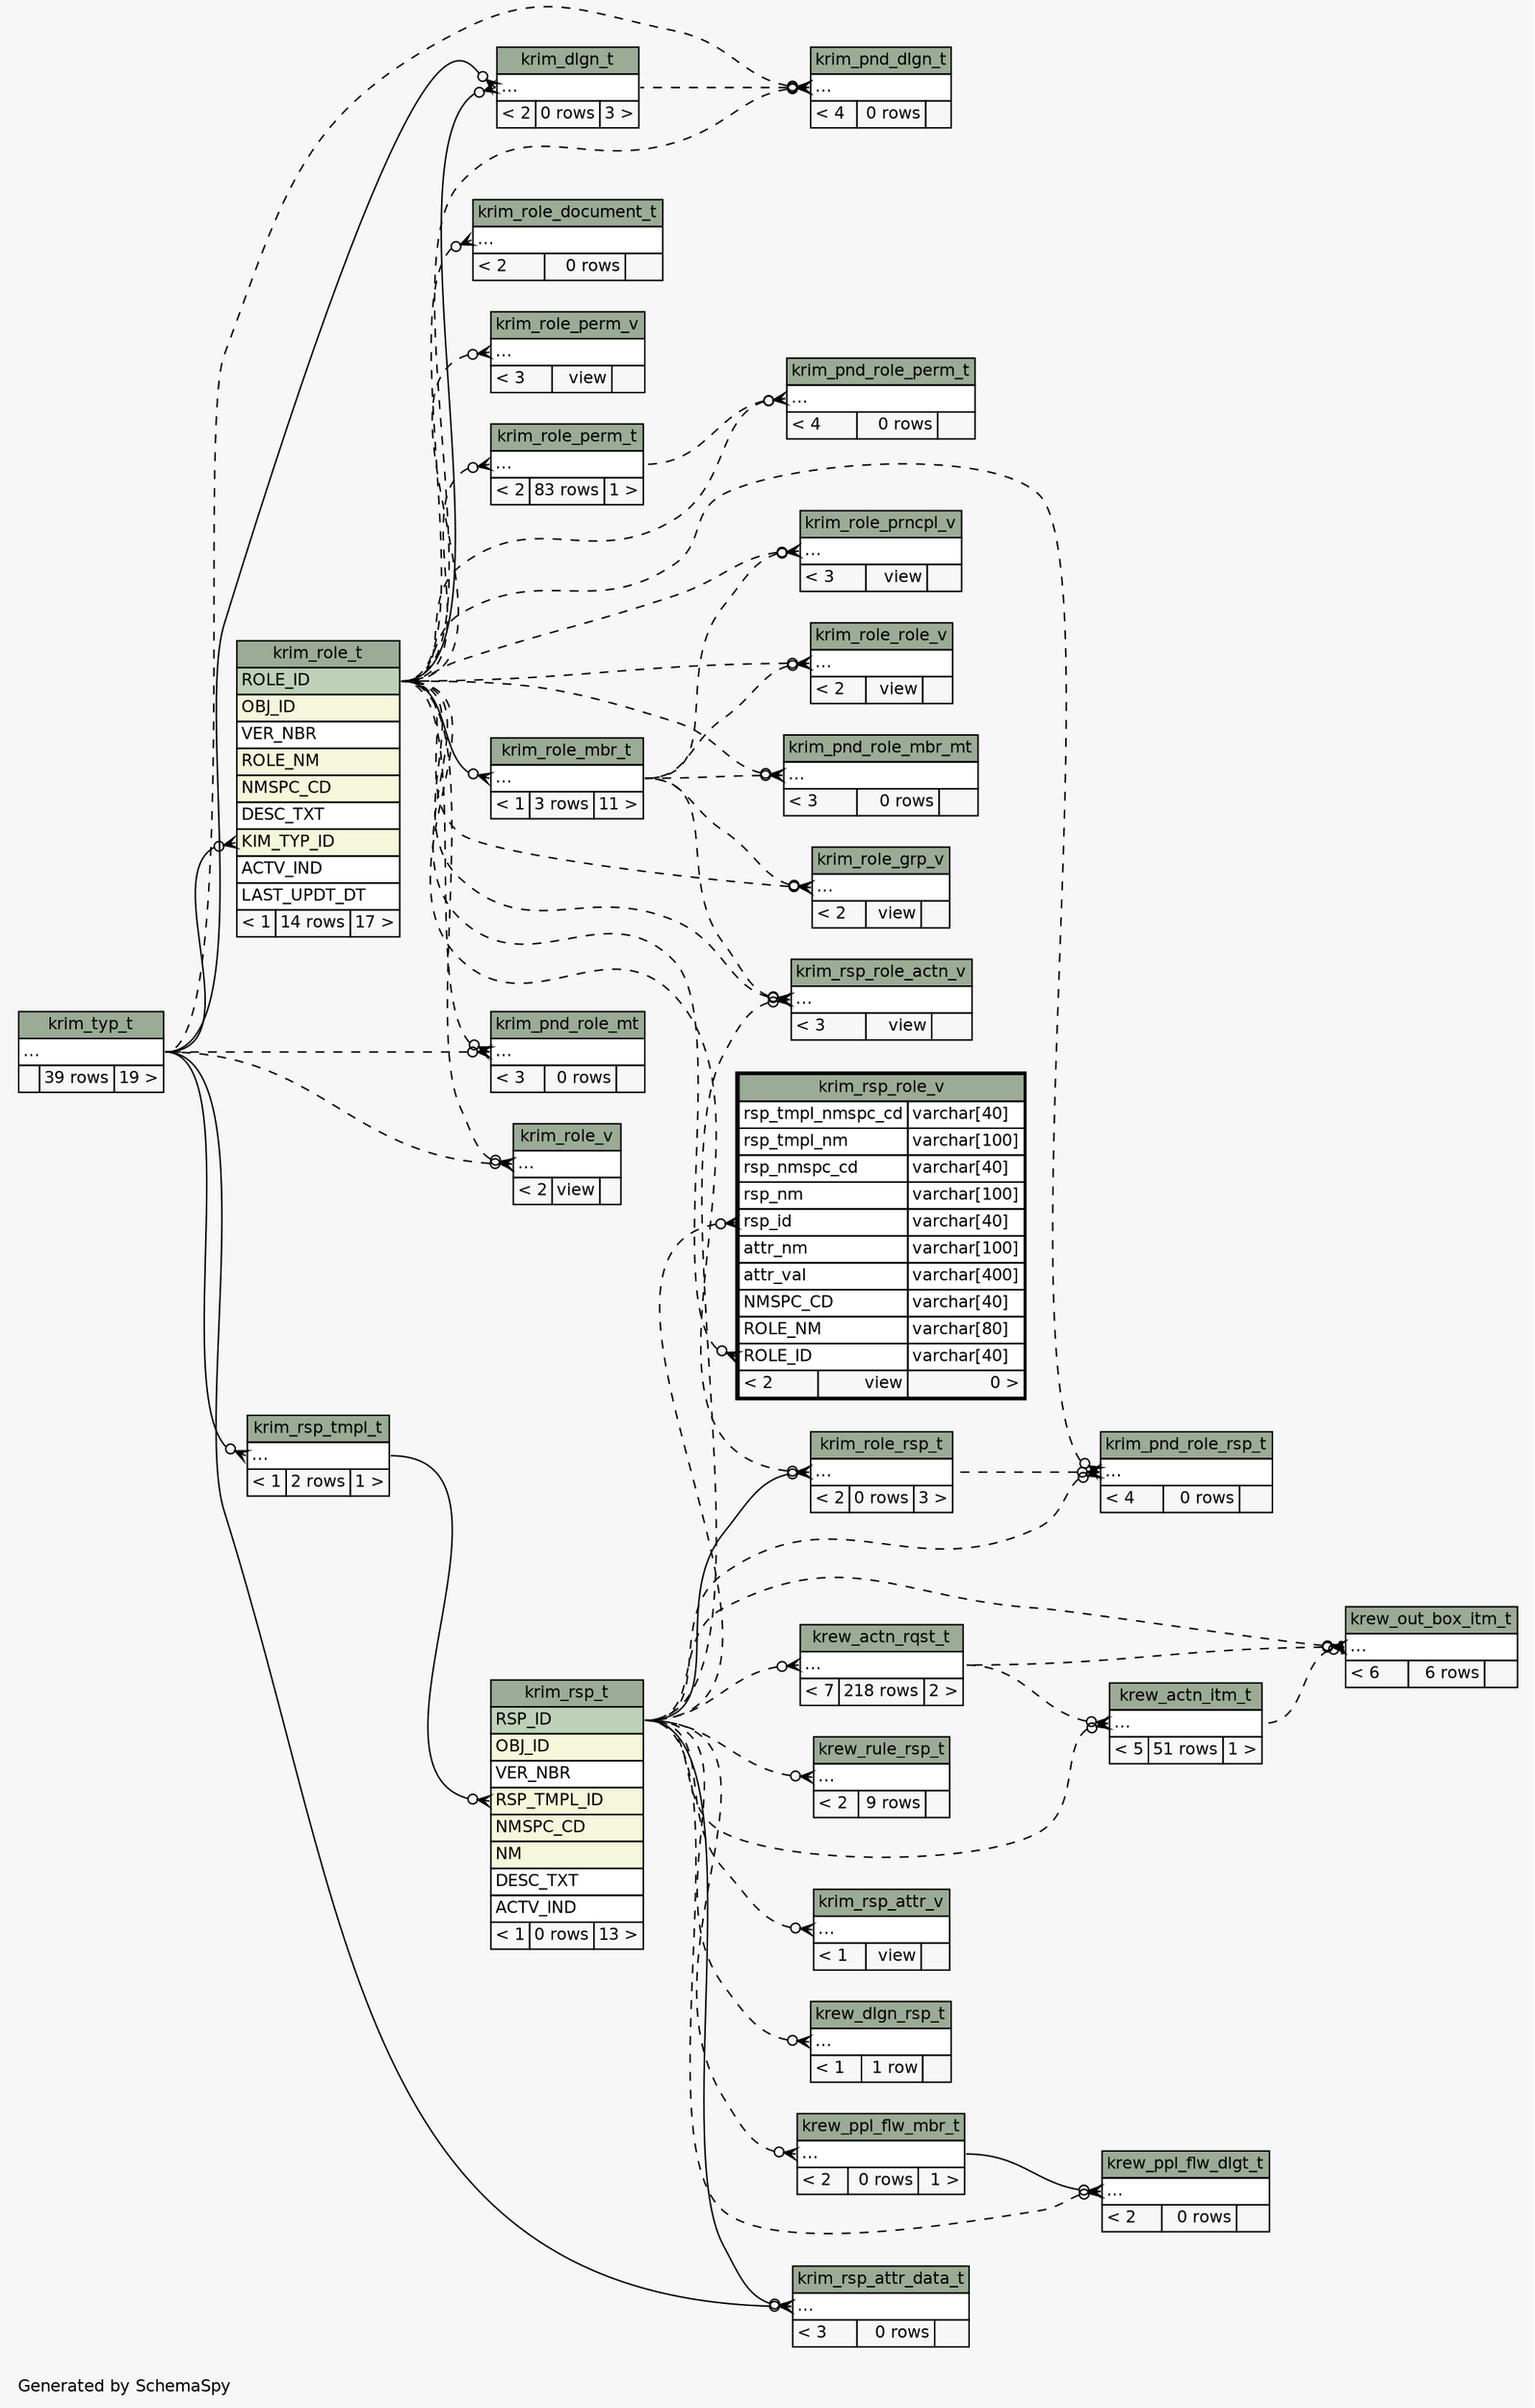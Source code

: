 // dot 2.28.0 on Mac OS X 10.7.2
// SchemaSpy rev 590
digraph "impliedTwoDegreesRelationshipsDiagram" {
  graph [
    rankdir="RL"
    bgcolor="#f7f7f7"
    label="\nGenerated by SchemaSpy"
    labeljust="l"
    nodesep="0.18"
    ranksep="0.46"
    fontname="Helvetica"
    fontsize="11"
  ];
  node [
    fontname="Helvetica"
    fontsize="11"
    shape="plaintext"
  ];
  edge [
    arrowsize="0.8"
  ];
  "krew_actn_itm_t":"elipses":w -> "krew_actn_rqst_t":"elipses":e [arrowhead=none dir=back arrowtail=crowodot style=dashed];
  "krew_actn_itm_t":"elipses":w -> "krim_rsp_t":"RSP_ID":e [arrowhead=none dir=back arrowtail=crowodot style=dashed];
  "krew_actn_rqst_t":"elipses":w -> "krim_rsp_t":"RSP_ID":e [arrowhead=none dir=back arrowtail=crowodot style=dashed];
  "krew_dlgn_rsp_t":"elipses":w -> "krim_rsp_t":"RSP_ID":e [arrowhead=none dir=back arrowtail=crowodot style=dashed];
  "krew_out_box_itm_t":"elipses":w -> "krew_actn_itm_t":"elipses":e [arrowhead=none dir=back arrowtail=teeodot style=dashed];
  "krew_out_box_itm_t":"elipses":w -> "krew_actn_rqst_t":"elipses":e [arrowhead=none dir=back arrowtail=crowodot style=dashed];
  "krew_out_box_itm_t":"elipses":w -> "krim_rsp_t":"RSP_ID":e [arrowhead=none dir=back arrowtail=crowodot style=dashed];
  "krew_ppl_flw_dlgt_t":"elipses":w -> "krew_ppl_flw_mbr_t":"elipses":e [arrowhead=none dir=back arrowtail=crowodot];
  "krew_ppl_flw_dlgt_t":"elipses":w -> "krim_rsp_t":"RSP_ID":e [arrowhead=none dir=back arrowtail=crowodot style=dashed];
  "krew_ppl_flw_mbr_t":"elipses":w -> "krim_rsp_t":"RSP_ID":e [arrowhead=none dir=back arrowtail=crowodot style=dashed];
  "krew_rule_rsp_t":"elipses":w -> "krim_rsp_t":"RSP_ID":e [arrowhead=none dir=back arrowtail=crowodot style=dashed];
  "krim_dlgn_t":"elipses":w -> "krim_typ_t":"elipses":e [arrowhead=none dir=back arrowtail=crowodot];
  "krim_dlgn_t":"elipses":w -> "krim_role_t":"ROLE_ID":e [arrowhead=none dir=back arrowtail=crowodot];
  "krim_pnd_dlgn_t":"elipses":w -> "krim_dlgn_t":"elipses":e [arrowhead=none dir=back arrowtail=crowodot style=dashed];
  "krim_pnd_dlgn_t":"elipses":w -> "krim_typ_t":"elipses":e [arrowhead=none dir=back arrowtail=crowodot style=dashed];
  "krim_pnd_dlgn_t":"elipses":w -> "krim_role_t":"ROLE_ID":e [arrowhead=none dir=back arrowtail=crowodot style=dashed];
  "krim_pnd_role_mbr_mt":"elipses":w -> "krim_role_t":"ROLE_ID":e [arrowhead=none dir=back arrowtail=crowodot style=dashed];
  "krim_pnd_role_mbr_mt":"elipses":w -> "krim_role_mbr_t":"elipses":e [arrowhead=none dir=back arrowtail=crowodot style=dashed];
  "krim_pnd_role_mt":"elipses":w -> "krim_typ_t":"elipses":e [arrowhead=none dir=back arrowtail=crowodot style=dashed];
  "krim_pnd_role_mt":"elipses":w -> "krim_role_t":"ROLE_ID":e [arrowhead=none dir=back arrowtail=crowodot style=dashed];
  "krim_pnd_role_perm_t":"elipses":w -> "krim_role_t":"ROLE_ID":e [arrowhead=none dir=back arrowtail=crowodot style=dashed];
  "krim_pnd_role_perm_t":"elipses":w -> "krim_role_perm_t":"elipses":e [arrowhead=none dir=back arrowtail=crowodot style=dashed];
  "krim_pnd_role_rsp_t":"elipses":w -> "krim_role_t":"ROLE_ID":e [arrowhead=none dir=back arrowtail=crowodot style=dashed];
  "krim_pnd_role_rsp_t":"elipses":w -> "krim_role_rsp_t":"elipses":e [arrowhead=none dir=back arrowtail=crowodot style=dashed];
  "krim_pnd_role_rsp_t":"elipses":w -> "krim_rsp_t":"RSP_ID":e [arrowhead=none dir=back arrowtail=crowodot style=dashed];
  "krim_role_document_t":"elipses":w -> "krim_role_t":"ROLE_ID":e [arrowhead=none dir=back arrowtail=crowodot style=dashed];
  "krim_role_grp_v":"elipses":w -> "krim_role_t":"ROLE_ID":e [arrowhead=none dir=back arrowtail=crowodot style=dashed];
  "krim_role_grp_v":"elipses":w -> "krim_role_mbr_t":"elipses":e [arrowhead=none dir=back arrowtail=crowodot style=dashed];
  "krim_role_mbr_t":"elipses":w -> "krim_role_t":"ROLE_ID":e [arrowhead=none dir=back arrowtail=crowodot];
  "krim_role_perm_t":"elipses":w -> "krim_role_t":"ROLE_ID":e [arrowhead=none dir=back arrowtail=crowodot style=dashed];
  "krim_role_perm_v":"elipses":w -> "krim_role_t":"ROLE_ID":e [arrowhead=none dir=back arrowtail=crowodot style=dashed];
  "krim_role_prncpl_v":"elipses":w -> "krim_role_t":"ROLE_ID":e [arrowhead=none dir=back arrowtail=crowodot style=dashed];
  "krim_role_prncpl_v":"elipses":w -> "krim_role_mbr_t":"elipses":e [arrowhead=none dir=back arrowtail=crowodot style=dashed];
  "krim_role_role_v":"elipses":w -> "krim_role_t":"ROLE_ID":e [arrowhead=none dir=back arrowtail=crowodot style=dashed];
  "krim_role_role_v":"elipses":w -> "krim_role_mbr_t":"elipses":e [arrowhead=none dir=back arrowtail=crowodot style=dashed];
  "krim_role_rsp_t":"elipses":w -> "krim_role_t":"ROLE_ID":e [arrowhead=none dir=back arrowtail=crowodot style=dashed];
  "krim_role_rsp_t":"elipses":w -> "krim_rsp_t":"RSP_ID":e [arrowhead=none dir=back arrowtail=crowodot];
  "krim_role_t":"KIM_TYP_ID":w -> "krim_typ_t":"elipses":e [arrowhead=none dir=back arrowtail=crowodot];
  "krim_role_v":"elipses":w -> "krim_typ_t":"elipses":e [arrowhead=none dir=back arrowtail=crowodot style=dashed];
  "krim_role_v":"elipses":w -> "krim_role_t":"ROLE_ID":e [arrowhead=none dir=back arrowtail=crowodot style=dashed];
  "krim_rsp_attr_data_t":"elipses":w -> "krim_typ_t":"elipses":e [arrowhead=none dir=back arrowtail=crowodot];
  "krim_rsp_attr_data_t":"elipses":w -> "krim_rsp_t":"RSP_ID":e [arrowhead=none dir=back arrowtail=crowodot];
  "krim_rsp_attr_v":"elipses":w -> "krim_rsp_t":"RSP_ID":e [arrowhead=none dir=back arrowtail=crowodot style=dashed];
  "krim_rsp_role_actn_v":"elipses":w -> "krim_role_t":"ROLE_ID":e [arrowhead=none dir=back arrowtail=crowodot style=dashed];
  "krim_rsp_role_actn_v":"elipses":w -> "krim_role_mbr_t":"elipses":e [arrowhead=none dir=back arrowtail=crowodot style=dashed];
  "krim_rsp_role_actn_v":"elipses":w -> "krim_rsp_t":"RSP_ID":e [arrowhead=none dir=back arrowtail=crowodot style=dashed];
  "krim_rsp_role_v":"ROLE_ID":w -> "krim_role_t":"ROLE_ID":e [arrowhead=none dir=back arrowtail=crowodot style=dashed];
  "krim_rsp_role_v":"rsp_id":w -> "krim_rsp_t":"RSP_ID":e [arrowhead=none dir=back arrowtail=crowodot style=dashed];
  "krim_rsp_t":"RSP_TMPL_ID":w -> "krim_rsp_tmpl_t":"elipses":e [arrowhead=none dir=back arrowtail=crowodot];
  "krim_rsp_tmpl_t":"elipses":w -> "krim_typ_t":"elipses":e [arrowhead=none dir=back arrowtail=crowodot];
  "krew_actn_itm_t" [
    label=<
    <TABLE BORDER="0" CELLBORDER="1" CELLSPACING="0" BGCOLOR="#ffffff">
      <TR><TD COLSPAN="3" BGCOLOR="#9bab96" ALIGN="CENTER">krew_actn_itm_t</TD></TR>
      <TR><TD PORT="elipses" COLSPAN="3" ALIGN="LEFT">...</TD></TR>
      <TR><TD ALIGN="LEFT" BGCOLOR="#f7f7f7">&lt; 5</TD><TD ALIGN="RIGHT" BGCOLOR="#f7f7f7">51 rows</TD><TD ALIGN="RIGHT" BGCOLOR="#f7f7f7">1 &gt;</TD></TR>
    </TABLE>>
    URL="krew_actn_itm_t.html"
    tooltip="krew_actn_itm_t"
  ];
  "krew_actn_rqst_t" [
    label=<
    <TABLE BORDER="0" CELLBORDER="1" CELLSPACING="0" BGCOLOR="#ffffff">
      <TR><TD COLSPAN="3" BGCOLOR="#9bab96" ALIGN="CENTER">krew_actn_rqst_t</TD></TR>
      <TR><TD PORT="elipses" COLSPAN="3" ALIGN="LEFT">...</TD></TR>
      <TR><TD ALIGN="LEFT" BGCOLOR="#f7f7f7">&lt; 7</TD><TD ALIGN="RIGHT" BGCOLOR="#f7f7f7">218 rows</TD><TD ALIGN="RIGHT" BGCOLOR="#f7f7f7">2 &gt;</TD></TR>
    </TABLE>>
    URL="krew_actn_rqst_t.html"
    tooltip="krew_actn_rqst_t"
  ];
  "krew_dlgn_rsp_t" [
    label=<
    <TABLE BORDER="0" CELLBORDER="1" CELLSPACING="0" BGCOLOR="#ffffff">
      <TR><TD COLSPAN="3" BGCOLOR="#9bab96" ALIGN="CENTER">krew_dlgn_rsp_t</TD></TR>
      <TR><TD PORT="elipses" COLSPAN="3" ALIGN="LEFT">...</TD></TR>
      <TR><TD ALIGN="LEFT" BGCOLOR="#f7f7f7">&lt; 1</TD><TD ALIGN="RIGHT" BGCOLOR="#f7f7f7">1 row</TD><TD ALIGN="RIGHT" BGCOLOR="#f7f7f7">  </TD></TR>
    </TABLE>>
    URL="krew_dlgn_rsp_t.html"
    tooltip="krew_dlgn_rsp_t"
  ];
  "krew_out_box_itm_t" [
    label=<
    <TABLE BORDER="0" CELLBORDER="1" CELLSPACING="0" BGCOLOR="#ffffff">
      <TR><TD COLSPAN="3" BGCOLOR="#9bab96" ALIGN="CENTER">krew_out_box_itm_t</TD></TR>
      <TR><TD PORT="elipses" COLSPAN="3" ALIGN="LEFT">...</TD></TR>
      <TR><TD ALIGN="LEFT" BGCOLOR="#f7f7f7">&lt; 6</TD><TD ALIGN="RIGHT" BGCOLOR="#f7f7f7">6 rows</TD><TD ALIGN="RIGHT" BGCOLOR="#f7f7f7">  </TD></TR>
    </TABLE>>
    URL="krew_out_box_itm_t.html"
    tooltip="krew_out_box_itm_t"
  ];
  "krew_ppl_flw_dlgt_t" [
    label=<
    <TABLE BORDER="0" CELLBORDER="1" CELLSPACING="0" BGCOLOR="#ffffff">
      <TR><TD COLSPAN="3" BGCOLOR="#9bab96" ALIGN="CENTER">krew_ppl_flw_dlgt_t</TD></TR>
      <TR><TD PORT="elipses" COLSPAN="3" ALIGN="LEFT">...</TD></TR>
      <TR><TD ALIGN="LEFT" BGCOLOR="#f7f7f7">&lt; 2</TD><TD ALIGN="RIGHT" BGCOLOR="#f7f7f7">0 rows</TD><TD ALIGN="RIGHT" BGCOLOR="#f7f7f7">  </TD></TR>
    </TABLE>>
    URL="krew_ppl_flw_dlgt_t.html"
    tooltip="krew_ppl_flw_dlgt_t"
  ];
  "krew_ppl_flw_mbr_t" [
    label=<
    <TABLE BORDER="0" CELLBORDER="1" CELLSPACING="0" BGCOLOR="#ffffff">
      <TR><TD COLSPAN="3" BGCOLOR="#9bab96" ALIGN="CENTER">krew_ppl_flw_mbr_t</TD></TR>
      <TR><TD PORT="elipses" COLSPAN="3" ALIGN="LEFT">...</TD></TR>
      <TR><TD ALIGN="LEFT" BGCOLOR="#f7f7f7">&lt; 2</TD><TD ALIGN="RIGHT" BGCOLOR="#f7f7f7">0 rows</TD><TD ALIGN="RIGHT" BGCOLOR="#f7f7f7">1 &gt;</TD></TR>
    </TABLE>>
    URL="krew_ppl_flw_mbr_t.html"
    tooltip="krew_ppl_flw_mbr_t"
  ];
  "krew_rule_rsp_t" [
    label=<
    <TABLE BORDER="0" CELLBORDER="1" CELLSPACING="0" BGCOLOR="#ffffff">
      <TR><TD COLSPAN="3" BGCOLOR="#9bab96" ALIGN="CENTER">krew_rule_rsp_t</TD></TR>
      <TR><TD PORT="elipses" COLSPAN="3" ALIGN="LEFT">...</TD></TR>
      <TR><TD ALIGN="LEFT" BGCOLOR="#f7f7f7">&lt; 2</TD><TD ALIGN="RIGHT" BGCOLOR="#f7f7f7">9 rows</TD><TD ALIGN="RIGHT" BGCOLOR="#f7f7f7">  </TD></TR>
    </TABLE>>
    URL="krew_rule_rsp_t.html"
    tooltip="krew_rule_rsp_t"
  ];
  "krim_dlgn_t" [
    label=<
    <TABLE BORDER="0" CELLBORDER="1" CELLSPACING="0" BGCOLOR="#ffffff">
      <TR><TD COLSPAN="3" BGCOLOR="#9bab96" ALIGN="CENTER">krim_dlgn_t</TD></TR>
      <TR><TD PORT="elipses" COLSPAN="3" ALIGN="LEFT">...</TD></TR>
      <TR><TD ALIGN="LEFT" BGCOLOR="#f7f7f7">&lt; 2</TD><TD ALIGN="RIGHT" BGCOLOR="#f7f7f7">0 rows</TD><TD ALIGN="RIGHT" BGCOLOR="#f7f7f7">3 &gt;</TD></TR>
    </TABLE>>
    URL="krim_dlgn_t.html"
    tooltip="krim_dlgn_t"
  ];
  "krim_pnd_dlgn_t" [
    label=<
    <TABLE BORDER="0" CELLBORDER="1" CELLSPACING="0" BGCOLOR="#ffffff">
      <TR><TD COLSPAN="3" BGCOLOR="#9bab96" ALIGN="CENTER">krim_pnd_dlgn_t</TD></TR>
      <TR><TD PORT="elipses" COLSPAN="3" ALIGN="LEFT">...</TD></TR>
      <TR><TD ALIGN="LEFT" BGCOLOR="#f7f7f7">&lt; 4</TD><TD ALIGN="RIGHT" BGCOLOR="#f7f7f7">0 rows</TD><TD ALIGN="RIGHT" BGCOLOR="#f7f7f7">  </TD></TR>
    </TABLE>>
    URL="krim_pnd_dlgn_t.html"
    tooltip="krim_pnd_dlgn_t"
  ];
  "krim_pnd_role_mbr_mt" [
    label=<
    <TABLE BORDER="0" CELLBORDER="1" CELLSPACING="0" BGCOLOR="#ffffff">
      <TR><TD COLSPAN="3" BGCOLOR="#9bab96" ALIGN="CENTER">krim_pnd_role_mbr_mt</TD></TR>
      <TR><TD PORT="elipses" COLSPAN="3" ALIGN="LEFT">...</TD></TR>
      <TR><TD ALIGN="LEFT" BGCOLOR="#f7f7f7">&lt; 3</TD><TD ALIGN="RIGHT" BGCOLOR="#f7f7f7">0 rows</TD><TD ALIGN="RIGHT" BGCOLOR="#f7f7f7">  </TD></TR>
    </TABLE>>
    URL="krim_pnd_role_mbr_mt.html"
    tooltip="krim_pnd_role_mbr_mt"
  ];
  "krim_pnd_role_mt" [
    label=<
    <TABLE BORDER="0" CELLBORDER="1" CELLSPACING="0" BGCOLOR="#ffffff">
      <TR><TD COLSPAN="3" BGCOLOR="#9bab96" ALIGN="CENTER">krim_pnd_role_mt</TD></TR>
      <TR><TD PORT="elipses" COLSPAN="3" ALIGN="LEFT">...</TD></TR>
      <TR><TD ALIGN="LEFT" BGCOLOR="#f7f7f7">&lt; 3</TD><TD ALIGN="RIGHT" BGCOLOR="#f7f7f7">0 rows</TD><TD ALIGN="RIGHT" BGCOLOR="#f7f7f7">  </TD></TR>
    </TABLE>>
    URL="krim_pnd_role_mt.html"
    tooltip="krim_pnd_role_mt"
  ];
  "krim_pnd_role_perm_t" [
    label=<
    <TABLE BORDER="0" CELLBORDER="1" CELLSPACING="0" BGCOLOR="#ffffff">
      <TR><TD COLSPAN="3" BGCOLOR="#9bab96" ALIGN="CENTER">krim_pnd_role_perm_t</TD></TR>
      <TR><TD PORT="elipses" COLSPAN="3" ALIGN="LEFT">...</TD></TR>
      <TR><TD ALIGN="LEFT" BGCOLOR="#f7f7f7">&lt; 4</TD><TD ALIGN="RIGHT" BGCOLOR="#f7f7f7">0 rows</TD><TD ALIGN="RIGHT" BGCOLOR="#f7f7f7">  </TD></TR>
    </TABLE>>
    URL="krim_pnd_role_perm_t.html"
    tooltip="krim_pnd_role_perm_t"
  ];
  "krim_pnd_role_rsp_t" [
    label=<
    <TABLE BORDER="0" CELLBORDER="1" CELLSPACING="0" BGCOLOR="#ffffff">
      <TR><TD COLSPAN="3" BGCOLOR="#9bab96" ALIGN="CENTER">krim_pnd_role_rsp_t</TD></TR>
      <TR><TD PORT="elipses" COLSPAN="3" ALIGN="LEFT">...</TD></TR>
      <TR><TD ALIGN="LEFT" BGCOLOR="#f7f7f7">&lt; 4</TD><TD ALIGN="RIGHT" BGCOLOR="#f7f7f7">0 rows</TD><TD ALIGN="RIGHT" BGCOLOR="#f7f7f7">  </TD></TR>
    </TABLE>>
    URL="krim_pnd_role_rsp_t.html"
    tooltip="krim_pnd_role_rsp_t"
  ];
  "krim_role_document_t" [
    label=<
    <TABLE BORDER="0" CELLBORDER="1" CELLSPACING="0" BGCOLOR="#ffffff">
      <TR><TD COLSPAN="3" BGCOLOR="#9bab96" ALIGN="CENTER">krim_role_document_t</TD></TR>
      <TR><TD PORT="elipses" COLSPAN="3" ALIGN="LEFT">...</TD></TR>
      <TR><TD ALIGN="LEFT" BGCOLOR="#f7f7f7">&lt; 2</TD><TD ALIGN="RIGHT" BGCOLOR="#f7f7f7">0 rows</TD><TD ALIGN="RIGHT" BGCOLOR="#f7f7f7">  </TD></TR>
    </TABLE>>
    URL="krim_role_document_t.html"
    tooltip="krim_role_document_t"
  ];
  "krim_role_grp_v" [
    label=<
    <TABLE BORDER="0" CELLBORDER="1" CELLSPACING="0" BGCOLOR="#ffffff">
      <TR><TD COLSPAN="3" BGCOLOR="#9bab96" ALIGN="CENTER">krim_role_grp_v</TD></TR>
      <TR><TD PORT="elipses" COLSPAN="3" ALIGN="LEFT">...</TD></TR>
      <TR><TD ALIGN="LEFT" BGCOLOR="#f7f7f7">&lt; 2</TD><TD ALIGN="RIGHT" BGCOLOR="#f7f7f7">view</TD><TD ALIGN="RIGHT" BGCOLOR="#f7f7f7">  </TD></TR>
    </TABLE>>
    URL="krim_role_grp_v.html"
    tooltip="krim_role_grp_v"
  ];
  "krim_role_mbr_t" [
    label=<
    <TABLE BORDER="0" CELLBORDER="1" CELLSPACING="0" BGCOLOR="#ffffff">
      <TR><TD COLSPAN="3" BGCOLOR="#9bab96" ALIGN="CENTER">krim_role_mbr_t</TD></TR>
      <TR><TD PORT="elipses" COLSPAN="3" ALIGN="LEFT">...</TD></TR>
      <TR><TD ALIGN="LEFT" BGCOLOR="#f7f7f7">&lt; 1</TD><TD ALIGN="RIGHT" BGCOLOR="#f7f7f7">3 rows</TD><TD ALIGN="RIGHT" BGCOLOR="#f7f7f7">11 &gt;</TD></TR>
    </TABLE>>
    URL="krim_role_mbr_t.html"
    tooltip="krim_role_mbr_t"
  ];
  "krim_role_perm_t" [
    label=<
    <TABLE BORDER="0" CELLBORDER="1" CELLSPACING="0" BGCOLOR="#ffffff">
      <TR><TD COLSPAN="3" BGCOLOR="#9bab96" ALIGN="CENTER">krim_role_perm_t</TD></TR>
      <TR><TD PORT="elipses" COLSPAN="3" ALIGN="LEFT">...</TD></TR>
      <TR><TD ALIGN="LEFT" BGCOLOR="#f7f7f7">&lt; 2</TD><TD ALIGN="RIGHT" BGCOLOR="#f7f7f7">83 rows</TD><TD ALIGN="RIGHT" BGCOLOR="#f7f7f7">1 &gt;</TD></TR>
    </TABLE>>
    URL="krim_role_perm_t.html"
    tooltip="krim_role_perm_t"
  ];
  "krim_role_perm_v" [
    label=<
    <TABLE BORDER="0" CELLBORDER="1" CELLSPACING="0" BGCOLOR="#ffffff">
      <TR><TD COLSPAN="3" BGCOLOR="#9bab96" ALIGN="CENTER">krim_role_perm_v</TD></TR>
      <TR><TD PORT="elipses" COLSPAN="3" ALIGN="LEFT">...</TD></TR>
      <TR><TD ALIGN="LEFT" BGCOLOR="#f7f7f7">&lt; 3</TD><TD ALIGN="RIGHT" BGCOLOR="#f7f7f7">view</TD><TD ALIGN="RIGHT" BGCOLOR="#f7f7f7">  </TD></TR>
    </TABLE>>
    URL="krim_role_perm_v.html"
    tooltip="krim_role_perm_v"
  ];
  "krim_role_prncpl_v" [
    label=<
    <TABLE BORDER="0" CELLBORDER="1" CELLSPACING="0" BGCOLOR="#ffffff">
      <TR><TD COLSPAN="3" BGCOLOR="#9bab96" ALIGN="CENTER">krim_role_prncpl_v</TD></TR>
      <TR><TD PORT="elipses" COLSPAN="3" ALIGN="LEFT">...</TD></TR>
      <TR><TD ALIGN="LEFT" BGCOLOR="#f7f7f7">&lt; 3</TD><TD ALIGN="RIGHT" BGCOLOR="#f7f7f7">view</TD><TD ALIGN="RIGHT" BGCOLOR="#f7f7f7">  </TD></TR>
    </TABLE>>
    URL="krim_role_prncpl_v.html"
    tooltip="krim_role_prncpl_v"
  ];
  "krim_role_role_v" [
    label=<
    <TABLE BORDER="0" CELLBORDER="1" CELLSPACING="0" BGCOLOR="#ffffff">
      <TR><TD COLSPAN="3" BGCOLOR="#9bab96" ALIGN="CENTER">krim_role_role_v</TD></TR>
      <TR><TD PORT="elipses" COLSPAN="3" ALIGN="LEFT">...</TD></TR>
      <TR><TD ALIGN="LEFT" BGCOLOR="#f7f7f7">&lt; 2</TD><TD ALIGN="RIGHT" BGCOLOR="#f7f7f7">view</TD><TD ALIGN="RIGHT" BGCOLOR="#f7f7f7">  </TD></TR>
    </TABLE>>
    URL="krim_role_role_v.html"
    tooltip="krim_role_role_v"
  ];
  "krim_role_rsp_t" [
    label=<
    <TABLE BORDER="0" CELLBORDER="1" CELLSPACING="0" BGCOLOR="#ffffff">
      <TR><TD COLSPAN="3" BGCOLOR="#9bab96" ALIGN="CENTER">krim_role_rsp_t</TD></TR>
      <TR><TD PORT="elipses" COLSPAN="3" ALIGN="LEFT">...</TD></TR>
      <TR><TD ALIGN="LEFT" BGCOLOR="#f7f7f7">&lt; 2</TD><TD ALIGN="RIGHT" BGCOLOR="#f7f7f7">0 rows</TD><TD ALIGN="RIGHT" BGCOLOR="#f7f7f7">3 &gt;</TD></TR>
    </TABLE>>
    URL="krim_role_rsp_t.html"
    tooltip="krim_role_rsp_t"
  ];
  "krim_role_t" [
    label=<
    <TABLE BORDER="0" CELLBORDER="1" CELLSPACING="0" BGCOLOR="#ffffff">
      <TR><TD COLSPAN="3" BGCOLOR="#9bab96" ALIGN="CENTER">krim_role_t</TD></TR>
      <TR><TD PORT="ROLE_ID" COLSPAN="3" BGCOLOR="#bed1b8" ALIGN="LEFT">ROLE_ID</TD></TR>
      <TR><TD PORT="OBJ_ID" COLSPAN="3" BGCOLOR="#f4f7da" ALIGN="LEFT">OBJ_ID</TD></TR>
      <TR><TD PORT="VER_NBR" COLSPAN="3" ALIGN="LEFT">VER_NBR</TD></TR>
      <TR><TD PORT="ROLE_NM" COLSPAN="3" BGCOLOR="#f4f7da" ALIGN="LEFT">ROLE_NM</TD></TR>
      <TR><TD PORT="NMSPC_CD" COLSPAN="3" BGCOLOR="#f4f7da" ALIGN="LEFT">NMSPC_CD</TD></TR>
      <TR><TD PORT="DESC_TXT" COLSPAN="3" ALIGN="LEFT">DESC_TXT</TD></TR>
      <TR><TD PORT="KIM_TYP_ID" COLSPAN="3" BGCOLOR="#f4f7da" ALIGN="LEFT">KIM_TYP_ID</TD></TR>
      <TR><TD PORT="ACTV_IND" COLSPAN="3" ALIGN="LEFT">ACTV_IND</TD></TR>
      <TR><TD PORT="LAST_UPDT_DT" COLSPAN="3" ALIGN="LEFT">LAST_UPDT_DT</TD></TR>
      <TR><TD ALIGN="LEFT" BGCOLOR="#f7f7f7">&lt; 1</TD><TD ALIGN="RIGHT" BGCOLOR="#f7f7f7">14 rows</TD><TD ALIGN="RIGHT" BGCOLOR="#f7f7f7">17 &gt;</TD></TR>
    </TABLE>>
    URL="krim_role_t.html"
    tooltip="krim_role_t"
  ];
  "krim_role_v" [
    label=<
    <TABLE BORDER="0" CELLBORDER="1" CELLSPACING="0" BGCOLOR="#ffffff">
      <TR><TD COLSPAN="3" BGCOLOR="#9bab96" ALIGN="CENTER">krim_role_v</TD></TR>
      <TR><TD PORT="elipses" COLSPAN="3" ALIGN="LEFT">...</TD></TR>
      <TR><TD ALIGN="LEFT" BGCOLOR="#f7f7f7">&lt; 2</TD><TD ALIGN="RIGHT" BGCOLOR="#f7f7f7">view</TD><TD ALIGN="RIGHT" BGCOLOR="#f7f7f7">  </TD></TR>
    </TABLE>>
    URL="krim_role_v.html"
    tooltip="krim_role_v"
  ];
  "krim_rsp_attr_data_t" [
    label=<
    <TABLE BORDER="0" CELLBORDER="1" CELLSPACING="0" BGCOLOR="#ffffff">
      <TR><TD COLSPAN="3" BGCOLOR="#9bab96" ALIGN="CENTER">krim_rsp_attr_data_t</TD></TR>
      <TR><TD PORT="elipses" COLSPAN="3" ALIGN="LEFT">...</TD></TR>
      <TR><TD ALIGN="LEFT" BGCOLOR="#f7f7f7">&lt; 3</TD><TD ALIGN="RIGHT" BGCOLOR="#f7f7f7">0 rows</TD><TD ALIGN="RIGHT" BGCOLOR="#f7f7f7">  </TD></TR>
    </TABLE>>
    URL="krim_rsp_attr_data_t.html"
    tooltip="krim_rsp_attr_data_t"
  ];
  "krim_rsp_attr_v" [
    label=<
    <TABLE BORDER="0" CELLBORDER="1" CELLSPACING="0" BGCOLOR="#ffffff">
      <TR><TD COLSPAN="3" BGCOLOR="#9bab96" ALIGN="CENTER">krim_rsp_attr_v</TD></TR>
      <TR><TD PORT="elipses" COLSPAN="3" ALIGN="LEFT">...</TD></TR>
      <TR><TD ALIGN="LEFT" BGCOLOR="#f7f7f7">&lt; 1</TD><TD ALIGN="RIGHT" BGCOLOR="#f7f7f7">view</TD><TD ALIGN="RIGHT" BGCOLOR="#f7f7f7">  </TD></TR>
    </TABLE>>
    URL="krim_rsp_attr_v.html"
    tooltip="krim_rsp_attr_v"
  ];
  "krim_rsp_role_actn_v" [
    label=<
    <TABLE BORDER="0" CELLBORDER="1" CELLSPACING="0" BGCOLOR="#ffffff">
      <TR><TD COLSPAN="3" BGCOLOR="#9bab96" ALIGN="CENTER">krim_rsp_role_actn_v</TD></TR>
      <TR><TD PORT="elipses" COLSPAN="3" ALIGN="LEFT">...</TD></TR>
      <TR><TD ALIGN="LEFT" BGCOLOR="#f7f7f7">&lt; 3</TD><TD ALIGN="RIGHT" BGCOLOR="#f7f7f7">view</TD><TD ALIGN="RIGHT" BGCOLOR="#f7f7f7">  </TD></TR>
    </TABLE>>
    URL="krim_rsp_role_actn_v.html"
    tooltip="krim_rsp_role_actn_v"
  ];
  "krim_rsp_role_v" [
    label=<
    <TABLE BORDER="2" CELLBORDER="1" CELLSPACING="0" BGCOLOR="#ffffff">
      <TR><TD COLSPAN="3" BGCOLOR="#9bab96" ALIGN="CENTER">krim_rsp_role_v</TD></TR>
      <TR><TD PORT="rsp_tmpl_nmspc_cd" COLSPAN="2" ALIGN="LEFT">rsp_tmpl_nmspc_cd</TD><TD PORT="rsp_tmpl_nmspc_cd.type" ALIGN="LEFT">varchar[40]</TD></TR>
      <TR><TD PORT="rsp_tmpl_nm" COLSPAN="2" ALIGN="LEFT">rsp_tmpl_nm</TD><TD PORT="rsp_tmpl_nm.type" ALIGN="LEFT">varchar[100]</TD></TR>
      <TR><TD PORT="rsp_nmspc_cd" COLSPAN="2" ALIGN="LEFT">rsp_nmspc_cd</TD><TD PORT="rsp_nmspc_cd.type" ALIGN="LEFT">varchar[40]</TD></TR>
      <TR><TD PORT="rsp_nm" COLSPAN="2" ALIGN="LEFT">rsp_nm</TD><TD PORT="rsp_nm.type" ALIGN="LEFT">varchar[100]</TD></TR>
      <TR><TD PORT="rsp_id" COLSPAN="2" ALIGN="LEFT">rsp_id</TD><TD PORT="rsp_id.type" ALIGN="LEFT">varchar[40]</TD></TR>
      <TR><TD PORT="attr_nm" COLSPAN="2" ALIGN="LEFT">attr_nm</TD><TD PORT="attr_nm.type" ALIGN="LEFT">varchar[100]</TD></TR>
      <TR><TD PORT="attr_val" COLSPAN="2" ALIGN="LEFT">attr_val</TD><TD PORT="attr_val.type" ALIGN="LEFT">varchar[400]</TD></TR>
      <TR><TD PORT="NMSPC_CD" COLSPAN="2" ALIGN="LEFT">NMSPC_CD</TD><TD PORT="NMSPC_CD.type" ALIGN="LEFT">varchar[40]</TD></TR>
      <TR><TD PORT="ROLE_NM" COLSPAN="2" ALIGN="LEFT">ROLE_NM</TD><TD PORT="ROLE_NM.type" ALIGN="LEFT">varchar[80]</TD></TR>
      <TR><TD PORT="ROLE_ID" COLSPAN="2" ALIGN="LEFT">ROLE_ID</TD><TD PORT="ROLE_ID.type" ALIGN="LEFT">varchar[40]</TD></TR>
      <TR><TD ALIGN="LEFT" BGCOLOR="#f7f7f7">&lt; 2</TD><TD ALIGN="RIGHT" BGCOLOR="#f7f7f7">view</TD><TD ALIGN="RIGHT" BGCOLOR="#f7f7f7">0 &gt;</TD></TR>
    </TABLE>>
    URL="krim_rsp_role_v.html"
    tooltip="krim_rsp_role_v"
  ];
  "krim_rsp_t" [
    label=<
    <TABLE BORDER="0" CELLBORDER="1" CELLSPACING="0" BGCOLOR="#ffffff">
      <TR><TD COLSPAN="3" BGCOLOR="#9bab96" ALIGN="CENTER">krim_rsp_t</TD></TR>
      <TR><TD PORT="RSP_ID" COLSPAN="3" BGCOLOR="#bed1b8" ALIGN="LEFT">RSP_ID</TD></TR>
      <TR><TD PORT="OBJ_ID" COLSPAN="3" BGCOLOR="#f4f7da" ALIGN="LEFT">OBJ_ID</TD></TR>
      <TR><TD PORT="VER_NBR" COLSPAN="3" ALIGN="LEFT">VER_NBR</TD></TR>
      <TR><TD PORT="RSP_TMPL_ID" COLSPAN="3" BGCOLOR="#f4f7da" ALIGN="LEFT">RSP_TMPL_ID</TD></TR>
      <TR><TD PORT="NMSPC_CD" COLSPAN="3" BGCOLOR="#f4f7da" ALIGN="LEFT">NMSPC_CD</TD></TR>
      <TR><TD PORT="NM" COLSPAN="3" BGCOLOR="#f4f7da" ALIGN="LEFT">NM</TD></TR>
      <TR><TD PORT="DESC_TXT" COLSPAN="3" ALIGN="LEFT">DESC_TXT</TD></TR>
      <TR><TD PORT="ACTV_IND" COLSPAN="3" ALIGN="LEFT">ACTV_IND</TD></TR>
      <TR><TD ALIGN="LEFT" BGCOLOR="#f7f7f7">&lt; 1</TD><TD ALIGN="RIGHT" BGCOLOR="#f7f7f7">0 rows</TD><TD ALIGN="RIGHT" BGCOLOR="#f7f7f7">13 &gt;</TD></TR>
    </TABLE>>
    URL="krim_rsp_t.html"
    tooltip="krim_rsp_t"
  ];
  "krim_rsp_tmpl_t" [
    label=<
    <TABLE BORDER="0" CELLBORDER="1" CELLSPACING="0" BGCOLOR="#ffffff">
      <TR><TD COLSPAN="3" BGCOLOR="#9bab96" ALIGN="CENTER">krim_rsp_tmpl_t</TD></TR>
      <TR><TD PORT="elipses" COLSPAN="3" ALIGN="LEFT">...</TD></TR>
      <TR><TD ALIGN="LEFT" BGCOLOR="#f7f7f7">&lt; 1</TD><TD ALIGN="RIGHT" BGCOLOR="#f7f7f7">2 rows</TD><TD ALIGN="RIGHT" BGCOLOR="#f7f7f7">1 &gt;</TD></TR>
    </TABLE>>
    URL="krim_rsp_tmpl_t.html"
    tooltip="krim_rsp_tmpl_t"
  ];
  "krim_typ_t" [
    label=<
    <TABLE BORDER="0" CELLBORDER="1" CELLSPACING="0" BGCOLOR="#ffffff">
      <TR><TD COLSPAN="3" BGCOLOR="#9bab96" ALIGN="CENTER">krim_typ_t</TD></TR>
      <TR><TD PORT="elipses" COLSPAN="3" ALIGN="LEFT">...</TD></TR>
      <TR><TD ALIGN="LEFT" BGCOLOR="#f7f7f7">  </TD><TD ALIGN="RIGHT" BGCOLOR="#f7f7f7">39 rows</TD><TD ALIGN="RIGHT" BGCOLOR="#f7f7f7">19 &gt;</TD></TR>
    </TABLE>>
    URL="krim_typ_t.html"
    tooltip="krim_typ_t"
  ];
}

